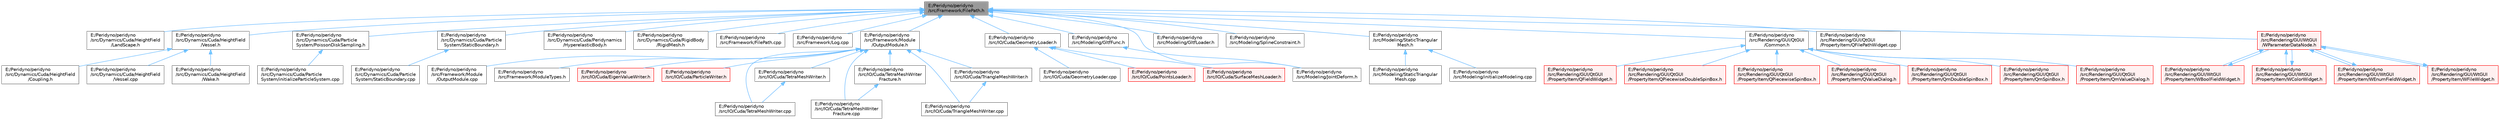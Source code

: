 digraph "E:/Peridyno/peridyno/src/Framework/FilePath.h"
{
 // LATEX_PDF_SIZE
  bgcolor="transparent";
  edge [fontname=Helvetica,fontsize=10,labelfontname=Helvetica,labelfontsize=10];
  node [fontname=Helvetica,fontsize=10,shape=box,height=0.2,width=0.4];
  Node1 [id="Node000001",label="E:/Peridyno/peridyno\l/src/Framework/FilePath.h",height=0.2,width=0.4,color="gray40", fillcolor="grey60", style="filled", fontcolor="black",tooltip=" "];
  Node1 -> Node2 [id="edge1_Node000001_Node000002",dir="back",color="steelblue1",style="solid",tooltip=" "];
  Node2 [id="Node000002",label="E:/Peridyno/peridyno\l/src/Dynamics/Cuda/HeightField\l/LandScape.h",height=0.2,width=0.4,color="grey40", fillcolor="white", style="filled",URL="$_land_scape_8h.html",tooltip=" "];
  Node1 -> Node3 [id="edge2_Node000001_Node000003",dir="back",color="steelblue1",style="solid",tooltip=" "];
  Node3 [id="Node000003",label="E:/Peridyno/peridyno\l/src/Dynamics/Cuda/HeightField\l/Vessel.h",height=0.2,width=0.4,color="grey40", fillcolor="white", style="filled",URL="$_vessel_8h.html",tooltip=" "];
  Node3 -> Node4 [id="edge3_Node000003_Node000004",dir="back",color="steelblue1",style="solid",tooltip=" "];
  Node4 [id="Node000004",label="E:/Peridyno/peridyno\l/src/Dynamics/Cuda/HeightField\l/Coupling.h",height=0.2,width=0.4,color="grey40", fillcolor="white", style="filled",URL="$_coupling_8h.html",tooltip=" "];
  Node3 -> Node5 [id="edge4_Node000003_Node000005",dir="back",color="steelblue1",style="solid",tooltip=" "];
  Node5 [id="Node000005",label="E:/Peridyno/peridyno\l/src/Dynamics/Cuda/HeightField\l/Vessel.cpp",height=0.2,width=0.4,color="grey40", fillcolor="white", style="filled",URL="$_vessel_8cpp.html",tooltip=" "];
  Node3 -> Node6 [id="edge5_Node000003_Node000006",dir="back",color="steelblue1",style="solid",tooltip=" "];
  Node6 [id="Node000006",label="E:/Peridyno/peridyno\l/src/Dynamics/Cuda/HeightField\l/Wake.h",height=0.2,width=0.4,color="grey40", fillcolor="white", style="filled",URL="$_wake_8h.html",tooltip=" "];
  Node1 -> Node7 [id="edge6_Node000001_Node000007",dir="back",color="steelblue1",style="solid",tooltip=" "];
  Node7 [id="Node000007",label="E:/Peridyno/peridyno\l/src/Dynamics/Cuda/Particle\lSystem/PoissonDiskSampling.h",height=0.2,width=0.4,color="grey40", fillcolor="white", style="filled",URL="$_poisson_disk_sampling_8h.html",tooltip=" "];
  Node7 -> Node8 [id="edge7_Node000007_Node000008",dir="back",color="steelblue1",style="solid",tooltip=" "];
  Node8 [id="Node000008",label="E:/Peridyno/peridyno\l/src/Dynamics/Cuda/Particle\lSystem/initializeParticleSystem.cpp",height=0.2,width=0.4,color="grey40", fillcolor="white", style="filled",URL="$_cuda_2_particle_system_2initialize_particle_system_8cpp.html",tooltip=" "];
  Node1 -> Node9 [id="edge8_Node000001_Node000009",dir="back",color="steelblue1",style="solid",tooltip=" "];
  Node9 [id="Node000009",label="E:/Peridyno/peridyno\l/src/Dynamics/Cuda/Particle\lSystem/StaticBoundary.h",height=0.2,width=0.4,color="grey40", fillcolor="white", style="filled",URL="$_static_boundary_8h.html",tooltip=" "];
  Node9 -> Node10 [id="edge9_Node000009_Node000010",dir="back",color="steelblue1",style="solid",tooltip=" "];
  Node10 [id="Node000010",label="E:/Peridyno/peridyno\l/src/Dynamics/Cuda/Particle\lSystem/StaticBoundary.cpp",height=0.2,width=0.4,color="grey40", fillcolor="white", style="filled",URL="$_static_boundary_8cpp.html",tooltip=" "];
  Node1 -> Node11 [id="edge10_Node000001_Node000011",dir="back",color="steelblue1",style="solid",tooltip=" "];
  Node11 [id="Node000011",label="E:/Peridyno/peridyno\l/src/Dynamics/Cuda/Peridynamics\l/HyperelasticBody.h",height=0.2,width=0.4,color="grey40", fillcolor="white", style="filled",URL="$_hyperelastic_body_8h.html",tooltip=" "];
  Node1 -> Node12 [id="edge11_Node000001_Node000012",dir="back",color="steelblue1",style="solid",tooltip=" "];
  Node12 [id="Node000012",label="E:/Peridyno/peridyno\l/src/Dynamics/Cuda/RigidBody\l/RigidMesh.h",height=0.2,width=0.4,color="grey40", fillcolor="white", style="filled",URL="$_rigid_mesh_8h.html",tooltip=" "];
  Node1 -> Node13 [id="edge12_Node000001_Node000013",dir="back",color="steelblue1",style="solid",tooltip=" "];
  Node13 [id="Node000013",label="E:/Peridyno/peridyno\l/src/Framework/FilePath.cpp",height=0.2,width=0.4,color="grey40", fillcolor="white", style="filled",URL="$_file_path_8cpp.html",tooltip=" "];
  Node1 -> Node14 [id="edge13_Node000001_Node000014",dir="back",color="steelblue1",style="solid",tooltip=" "];
  Node14 [id="Node000014",label="E:/Peridyno/peridyno\l/src/Framework/Log.cpp",height=0.2,width=0.4,color="grey40", fillcolor="white", style="filled",URL="$_log_8cpp.html",tooltip=" "];
  Node1 -> Node15 [id="edge14_Node000001_Node000015",dir="back",color="steelblue1",style="solid",tooltip=" "];
  Node15 [id="Node000015",label="E:/Peridyno/peridyno\l/src/Framework/Module\l/OutputModule.h",height=0.2,width=0.4,color="grey40", fillcolor="white", style="filled",URL="$_output_module_8h.html",tooltip=" "];
  Node15 -> Node16 [id="edge15_Node000015_Node000016",dir="back",color="steelblue1",style="solid",tooltip=" "];
  Node16 [id="Node000016",label="E:/Peridyno/peridyno\l/src/Framework/Module\l/OutputModule.cpp",height=0.2,width=0.4,color="grey40", fillcolor="white", style="filled",URL="$_output_module_8cpp.html",tooltip=" "];
  Node15 -> Node17 [id="edge16_Node000015_Node000017",dir="back",color="steelblue1",style="solid",tooltip=" "];
  Node17 [id="Node000017",label="E:/Peridyno/peridyno\l/src/Framework/ModuleTypes.h",height=0.2,width=0.4,color="grey40", fillcolor="white", style="filled",URL="$_module_types_8h.html",tooltip=" "];
  Node15 -> Node18 [id="edge17_Node000015_Node000018",dir="back",color="steelblue1",style="solid",tooltip=" "];
  Node18 [id="Node000018",label="E:/Peridyno/peridyno\l/src/IO/Cuda/EigenValueWriter.h",height=0.2,width=0.4,color="red", fillcolor="#FFF0F0", style="filled",URL="$_eigen_value_writer_8h.html",tooltip=" "];
  Node15 -> Node20 [id="edge18_Node000015_Node000020",dir="back",color="steelblue1",style="solid",tooltip=" "];
  Node20 [id="Node000020",label="E:/Peridyno/peridyno\l/src/IO/Cuda/ParticleWriter.h",height=0.2,width=0.4,color="red", fillcolor="#FFF0F0", style="filled",URL="$_particle_writer_8h.html",tooltip=" "];
  Node15 -> Node22 [id="edge19_Node000015_Node000022",dir="back",color="steelblue1",style="solid",tooltip=" "];
  Node22 [id="Node000022",label="E:/Peridyno/peridyno\l/src/IO/Cuda/TetraMeshWriter.cpp",height=0.2,width=0.4,color="grey40", fillcolor="white", style="filled",URL="$_tetra_mesh_writer_8cpp.html",tooltip=" "];
  Node15 -> Node23 [id="edge20_Node000015_Node000023",dir="back",color="steelblue1",style="solid",tooltip=" "];
  Node23 [id="Node000023",label="E:/Peridyno/peridyno\l/src/IO/Cuda/TetraMeshWriter.h",height=0.2,width=0.4,color="grey40", fillcolor="white", style="filled",URL="$_tetra_mesh_writer_8h.html",tooltip=" "];
  Node23 -> Node22 [id="edge21_Node000023_Node000022",dir="back",color="steelblue1",style="solid",tooltip=" "];
  Node15 -> Node24 [id="edge22_Node000015_Node000024",dir="back",color="steelblue1",style="solid",tooltip=" "];
  Node24 [id="Node000024",label="E:/Peridyno/peridyno\l/src/IO/Cuda/TetraMeshWriter\lFracture.cpp",height=0.2,width=0.4,color="grey40", fillcolor="white", style="filled",URL="$_tetra_mesh_writer_fracture_8cpp.html",tooltip=" "];
  Node15 -> Node25 [id="edge23_Node000015_Node000025",dir="back",color="steelblue1",style="solid",tooltip=" "];
  Node25 [id="Node000025",label="E:/Peridyno/peridyno\l/src/IO/Cuda/TetraMeshWriter\lFracture.h",height=0.2,width=0.4,color="grey40", fillcolor="white", style="filled",URL="$_tetra_mesh_writer_fracture_8h.html",tooltip=" "];
  Node25 -> Node24 [id="edge24_Node000025_Node000024",dir="back",color="steelblue1",style="solid",tooltip=" "];
  Node15 -> Node26 [id="edge25_Node000015_Node000026",dir="back",color="steelblue1",style="solid",tooltip=" "];
  Node26 [id="Node000026",label="E:/Peridyno/peridyno\l/src/IO/Cuda/TriangleMeshWriter.cpp",height=0.2,width=0.4,color="grey40", fillcolor="white", style="filled",URL="$_triangle_mesh_writer_8cpp.html",tooltip=" "];
  Node15 -> Node27 [id="edge26_Node000015_Node000027",dir="back",color="steelblue1",style="solid",tooltip=" "];
  Node27 [id="Node000027",label="E:/Peridyno/peridyno\l/src/IO/Cuda/TriangleMeshWriter.h",height=0.2,width=0.4,color="grey40", fillcolor="white", style="filled",URL="$_triangle_mesh_writer_8h.html",tooltip=" "];
  Node27 -> Node26 [id="edge27_Node000027_Node000026",dir="back",color="steelblue1",style="solid",tooltip=" "];
  Node1 -> Node28 [id="edge28_Node000001_Node000028",dir="back",color="steelblue1",style="solid",tooltip=" "];
  Node28 [id="Node000028",label="E:/Peridyno/peridyno\l/src/IO/Cuda/GeometryLoader.h",height=0.2,width=0.4,color="grey40", fillcolor="white", style="filled",URL="$_geometry_loader_8h.html",tooltip=" "];
  Node28 -> Node29 [id="edge29_Node000028_Node000029",dir="back",color="steelblue1",style="solid",tooltip=" "];
  Node29 [id="Node000029",label="E:/Peridyno/peridyno\l/src/IO/Cuda/GeometryLoader.cpp",height=0.2,width=0.4,color="grey40", fillcolor="white", style="filled",URL="$_geometry_loader_8cpp.html",tooltip=" "];
  Node28 -> Node30 [id="edge30_Node000028_Node000030",dir="back",color="steelblue1",style="solid",tooltip=" "];
  Node30 [id="Node000030",label="E:/Peridyno/peridyno\l/src/IO/Cuda/PointsLoader.h",height=0.2,width=0.4,color="red", fillcolor="#FFF0F0", style="filled",URL="$_points_loader_8h.html",tooltip=" "];
  Node28 -> Node33 [id="edge31_Node000028_Node000033",dir="back",color="steelblue1",style="solid",tooltip=" "];
  Node33 [id="Node000033",label="E:/Peridyno/peridyno\l/src/IO/Cuda/SurfaceMeshLoader.h",height=0.2,width=0.4,color="red", fillcolor="#FFF0F0", style="filled",URL="$_surface_mesh_loader_8h.html",tooltip=" "];
  Node1 -> Node35 [id="edge32_Node000001_Node000035",dir="back",color="steelblue1",style="solid",tooltip=" "];
  Node35 [id="Node000035",label="E:/Peridyno/peridyno\l/src/Modeling/GltfFunc.h",height=0.2,width=0.4,color="grey40", fillcolor="white", style="filled",URL="$_gltf_func_8h.html",tooltip=" "];
  Node35 -> Node36 [id="edge33_Node000035_Node000036",dir="back",color="steelblue1",style="solid",tooltip=" "];
  Node36 [id="Node000036",label="E:/Peridyno/peridyno\l/src/Modeling/JointDeform.h",height=0.2,width=0.4,color="grey40", fillcolor="white", style="filled",URL="$_joint_deform_8h.html",tooltip=" "];
  Node1 -> Node37 [id="edge34_Node000001_Node000037",dir="back",color="steelblue1",style="solid",tooltip=" "];
  Node37 [id="Node000037",label="E:/Peridyno/peridyno\l/src/Modeling/GltfLoader.h",height=0.2,width=0.4,color="grey40", fillcolor="white", style="filled",URL="$_gltf_loader_8h.html",tooltip=" "];
  Node1 -> Node36 [id="edge35_Node000001_Node000036",dir="back",color="steelblue1",style="solid",tooltip=" "];
  Node1 -> Node38 [id="edge36_Node000001_Node000038",dir="back",color="steelblue1",style="solid",tooltip=" "];
  Node38 [id="Node000038",label="E:/Peridyno/peridyno\l/src/Modeling/SplineConstraint.h",height=0.2,width=0.4,color="grey40", fillcolor="white", style="filled",URL="$_spline_constraint_8h.html",tooltip=" "];
  Node1 -> Node39 [id="edge37_Node000001_Node000039",dir="back",color="steelblue1",style="solid",tooltip=" "];
  Node39 [id="Node000039",label="E:/Peridyno/peridyno\l/src/Modeling/StaticTriangular\lMesh.h",height=0.2,width=0.4,color="grey40", fillcolor="white", style="filled",URL="$_static_triangular_mesh_8h.html",tooltip=" "];
  Node39 -> Node40 [id="edge38_Node000039_Node000040",dir="back",color="steelblue1",style="solid",tooltip=" "];
  Node40 [id="Node000040",label="E:/Peridyno/peridyno\l/src/Modeling/StaticTriangular\lMesh.cpp",height=0.2,width=0.4,color="grey40", fillcolor="white", style="filled",URL="$_static_triangular_mesh_8cpp.html",tooltip=" "];
  Node39 -> Node41 [id="edge39_Node000039_Node000041",dir="back",color="steelblue1",style="solid",tooltip=" "];
  Node41 [id="Node000041",label="E:/Peridyno/peridyno\l/src/Modeling/initializeModeling.cpp",height=0.2,width=0.4,color="grey40", fillcolor="white", style="filled",URL="$initialize_modeling_8cpp.html",tooltip=" "];
  Node1 -> Node42 [id="edge40_Node000001_Node000042",dir="back",color="steelblue1",style="solid",tooltip=" "];
  Node42 [id="Node000042",label="E:/Peridyno/peridyno\l/src/Rendering/GUI/QtGUI\l/Common.h",height=0.2,width=0.4,color="grey40", fillcolor="white", style="filled",URL="$_common_8h.html",tooltip=" "];
  Node42 -> Node43 [id="edge41_Node000042_Node000043",dir="back",color="steelblue1",style="solid",tooltip=" "];
  Node43 [id="Node000043",label="E:/Peridyno/peridyno\l/src/Rendering/GUI/QtGUI\l/PropertyItem/QFieldWidget.h",height=0.2,width=0.4,color="red", fillcolor="#FFF0F0", style="filled",URL="$_q_field_widget_8h.html",tooltip=" "];
  Node42 -> Node76 [id="edge42_Node000042_Node000076",dir="back",color="steelblue1",style="solid",tooltip=" "];
  Node76 [id="Node000076",label="E:/Peridyno/peridyno\l/src/Rendering/GUI/QtGUI\l/PropertyItem/QPiecewiseDoubleSpinBox.h",height=0.2,width=0.4,color="red", fillcolor="#FFF0F0", style="filled",URL="$_q_piecewise_double_spin_box_8h.html",tooltip=" "];
  Node42 -> Node79 [id="edge43_Node000042_Node000079",dir="back",color="steelblue1",style="solid",tooltip=" "];
  Node79 [id="Node000079",label="E:/Peridyno/peridyno\l/src/Rendering/GUI/QtGUI\l/PropertyItem/QPiecewiseSpinBox.h",height=0.2,width=0.4,color="red", fillcolor="#FFF0F0", style="filled",URL="$_q_piecewise_spin_box_8h.html",tooltip=" "];
  Node42 -> Node81 [id="edge44_Node000042_Node000081",dir="back",color="steelblue1",style="solid",tooltip=" "];
  Node81 [id="Node000081",label="E:/Peridyno/peridyno\l/src/Rendering/GUI/QtGUI\l/PropertyItem/QValueDialog.h",height=0.2,width=0.4,color="red", fillcolor="#FFF0F0", style="filled",URL="$_q_value_dialog_8h.html",tooltip=" "];
  Node42 -> Node82 [id="edge45_Node000042_Node000082",dir="back",color="steelblue1",style="solid",tooltip=" "];
  Node82 [id="Node000082",label="E:/Peridyno/peridyno\l/src/Rendering/GUI/QtGUI\l/PropertyItem/QmDoubleSpinBox.h",height=0.2,width=0.4,color="red", fillcolor="#FFF0F0", style="filled",URL="$_qm_double_spin_box_8h.html",tooltip=" "];
  Node42 -> Node85 [id="edge46_Node000042_Node000085",dir="back",color="steelblue1",style="solid",tooltip=" "];
  Node85 [id="Node000085",label="E:/Peridyno/peridyno\l/src/Rendering/GUI/QtGUI\l/PropertyItem/QmSpinBox.h",height=0.2,width=0.4,color="red", fillcolor="#FFF0F0", style="filled",URL="$_qm_spin_box_8h.html",tooltip=" "];
  Node42 -> Node87 [id="edge47_Node000042_Node000087",dir="back",color="steelblue1",style="solid",tooltip=" "];
  Node87 [id="Node000087",label="E:/Peridyno/peridyno\l/src/Rendering/GUI/QtGUI\l/PropertyItem/QmValueDialog.h",height=0.2,width=0.4,color="red", fillcolor="#FFF0F0", style="filled",URL="$_qm_value_dialog_8h.html",tooltip=" "];
  Node1 -> Node59 [id="edge48_Node000001_Node000059",dir="back",color="steelblue1",style="solid",tooltip=" "];
  Node59 [id="Node000059",label="E:/Peridyno/peridyno\l/src/Rendering/GUI/QtGUI\l/PropertyItem/QFilePathWidget.cpp",height=0.2,width=0.4,color="grey40", fillcolor="white", style="filled",URL="$_q_file_path_widget_8cpp.html",tooltip=" "];
  Node1 -> Node88 [id="edge49_Node000001_Node000088",dir="back",color="steelblue1",style="solid",tooltip=" "];
  Node88 [id="Node000088",label="E:/Peridyno/peridyno\l/src/Rendering/GUI/WtGUI\l/WParameterDataNode.h",height=0.2,width=0.4,color="red", fillcolor="#FFF0F0", style="filled",URL="$_w_parameter_data_node_8h.html",tooltip=" "];
  Node88 -> Node89 [id="edge50_Node000088_Node000089",dir="back",color="steelblue1",style="solid",tooltip=" "];
  Node89 [id="Node000089",label="E:/Peridyno/peridyno\l/src/Rendering/GUI/WtGUI\l/PropertyItem/WBoolFieldWidget.h",height=0.2,width=0.4,color="red", fillcolor="#FFF0F0", style="filled",URL="$_w_bool_field_widget_8h.html",tooltip=" "];
  Node89 -> Node88 [id="edge51_Node000089_Node000088",dir="back",color="steelblue1",style="solid",tooltip=" "];
  Node88 -> Node91 [id="edge52_Node000088_Node000091",dir="back",color="steelblue1",style="solid",tooltip=" "];
  Node91 [id="Node000091",label="E:/Peridyno/peridyno\l/src/Rendering/GUI/WtGUI\l/PropertyItem/WColorWidget.h",height=0.2,width=0.4,color="red", fillcolor="#FFF0F0", style="filled",URL="$_w_color_widget_8h.html",tooltip=" "];
  Node91 -> Node88 [id="edge53_Node000091_Node000088",dir="back",color="steelblue1",style="solid",tooltip=" "];
  Node88 -> Node93 [id="edge54_Node000088_Node000093",dir="back",color="steelblue1",style="solid",tooltip=" "];
  Node93 [id="Node000093",label="E:/Peridyno/peridyno\l/src/Rendering/GUI/WtGUI\l/PropertyItem/WEnumFieldWidget.h",height=0.2,width=0.4,color="red", fillcolor="#FFF0F0", style="filled",URL="$_w_enum_field_widget_8h.html",tooltip=" "];
  Node93 -> Node88 [id="edge55_Node000093_Node000088",dir="back",color="steelblue1",style="solid",tooltip=" "];
  Node88 -> Node95 [id="edge56_Node000088_Node000095",dir="back",color="steelblue1",style="solid",tooltip=" "];
  Node95 [id="Node000095",label="E:/Peridyno/peridyno\l/src/Rendering/GUI/WtGUI\l/PropertyItem/WFileWidget.h",height=0.2,width=0.4,color="red", fillcolor="#FFF0F0", style="filled",URL="$_w_file_widget_8h.html",tooltip=" "];
  Node95 -> Node88 [id="edge57_Node000095_Node000088",dir="back",color="steelblue1",style="solid",tooltip=" "];
}
